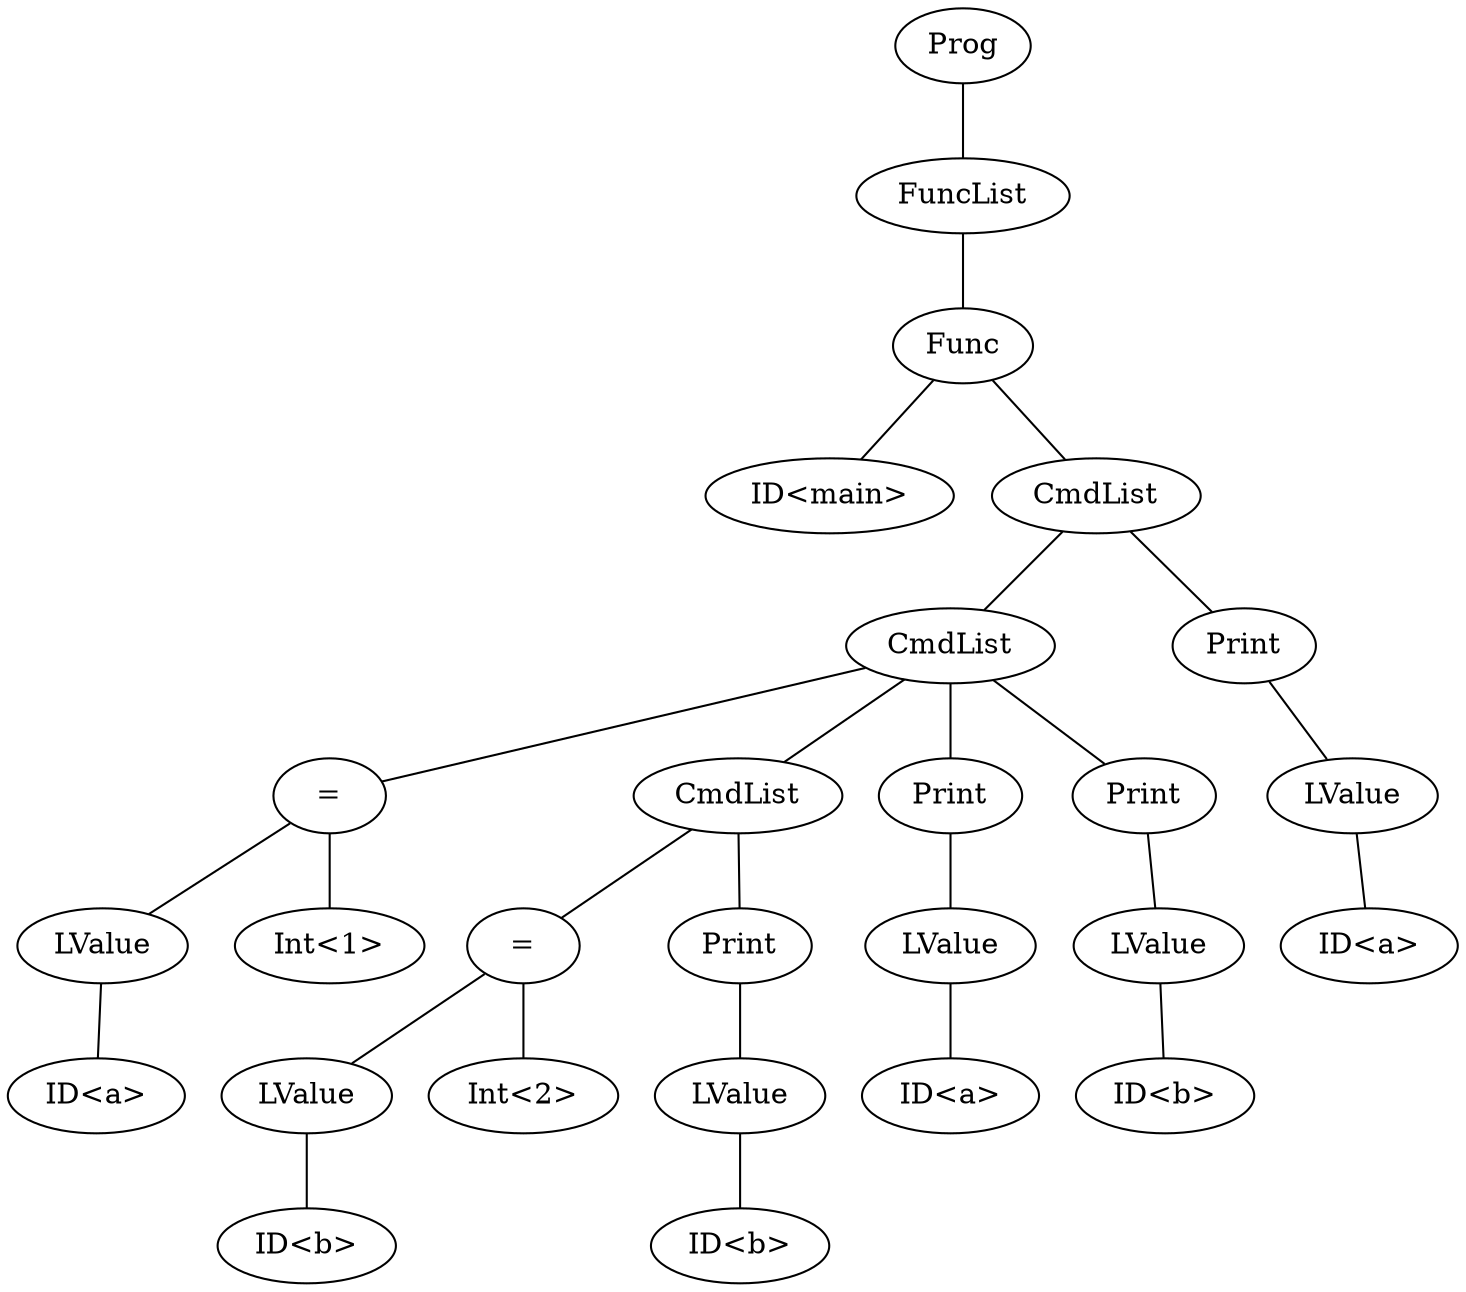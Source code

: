 graph program {
26 [label=Prog]
26--25
25 [label=FuncList]
25--24
24 [label="Func"]
24--23
23 [label="ID<main>"]
24--19
19 [label=CmdList]
19--4
4 [label=CmdList]
4--3
3 [label= "="]
3--1
1 [label="LValue"]
1--0
0 [label="ID<a>"]
3--2
2 [label="Int<1>"]
4--9
9 [label=CmdList]
9--8
8 [label= "="]
8--6
6 [label="LValue"]
6--5
5 [label="ID<b>"]
8--7
7 [label="Int<2>"]
9--12
12 [label="Print"]
12--11
11 [label="LValue"]
11--10
10 [label="ID<b>"]
4--15
15 [label="Print"]
15--14
14 [label="LValue"]
14--13
13 [label="ID<a>"]
4--18
18 [label="Print"]
18--17
17 [label="LValue"]
17--16
16 [label="ID<b>"]
19--22
22 [label="Print"]
22--21
21 [label="LValue"]
21--20
20 [label="ID<a>"]
}
